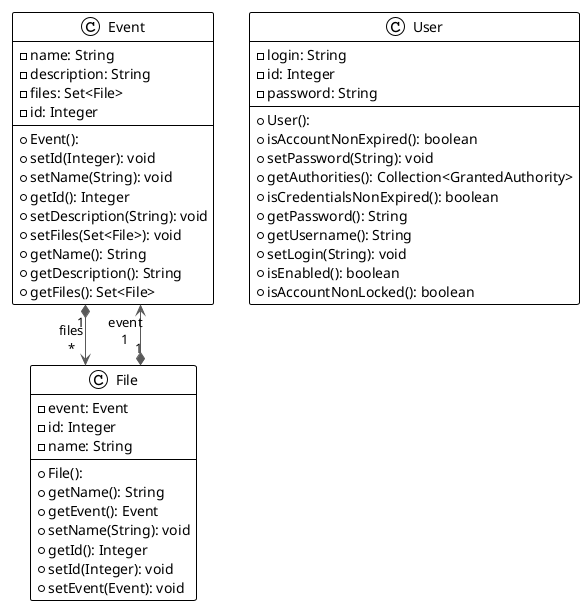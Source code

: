 @startuml

!theme plain
top to bottom direction
skinparam linetype ortho

class Event {
  + Event(): 
  - name: String
  - description: String
  - files: Set<File>
  - id: Integer
  + setId(Integer): void
  + setName(String): void
  + getId(): Integer
  + setDescription(String): void
  + setFiles(Set<File>): void
  + getName(): String
  + getDescription(): String
  + getFiles(): Set<File>
}
class File {
  + File(): 
  - event: Event
  - id: Integer
  - name: String
  + getName(): String
  + getEvent(): Event
  + setName(String): void
  + getId(): Integer
  + setId(Integer): void
  + setEvent(Event): void
}
class User {
  + User(): 
  - login: String
  - id: Integer
  - password: String
  + isAccountNonExpired(): boolean
  + setPassword(String): void
  + getAuthorities(): Collection<GrantedAuthority>
  + isCredentialsNonExpired(): boolean
  + getPassword(): String
  + getUsername(): String
  + setLogin(String): void
  + isEnabled(): boolean
  + isAccountNonLocked(): boolean
}

Event "1" *-[#595959,plain]-> "files\n*" File  
File  "1" *-[#595959,plain]-> "event\n1" Event 
@enduml
